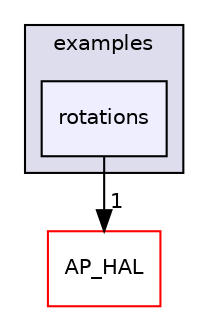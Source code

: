digraph "libraries/AP_Math/examples/rotations" {
  compound=true
  node [ fontsize="10", fontname="Helvetica"];
  edge [ labelfontsize="10", labelfontname="Helvetica"];
  subgraph clusterdir_248b267c5d10617be876c6ca117cf55c {
    graph [ bgcolor="#ddddee", pencolor="black", label="examples" fontname="Helvetica", fontsize="10", URL="dir_248b267c5d10617be876c6ca117cf55c.html"]
  dir_b0779f04a86e36c088731c394a1d0c73 [shape=box, label="rotations", style="filled", fillcolor="#eeeeff", pencolor="black", URL="dir_b0779f04a86e36c088731c394a1d0c73.html"];
  }
  dir_1cbc10423b2512b31103883361e0123b [shape=box label="AP_HAL" fillcolor="white" style="filled" color="red" URL="dir_1cbc10423b2512b31103883361e0123b.html"];
  dir_b0779f04a86e36c088731c394a1d0c73->dir_1cbc10423b2512b31103883361e0123b [headlabel="1", labeldistance=1.5 headhref="dir_000100_000046.html"];
}

